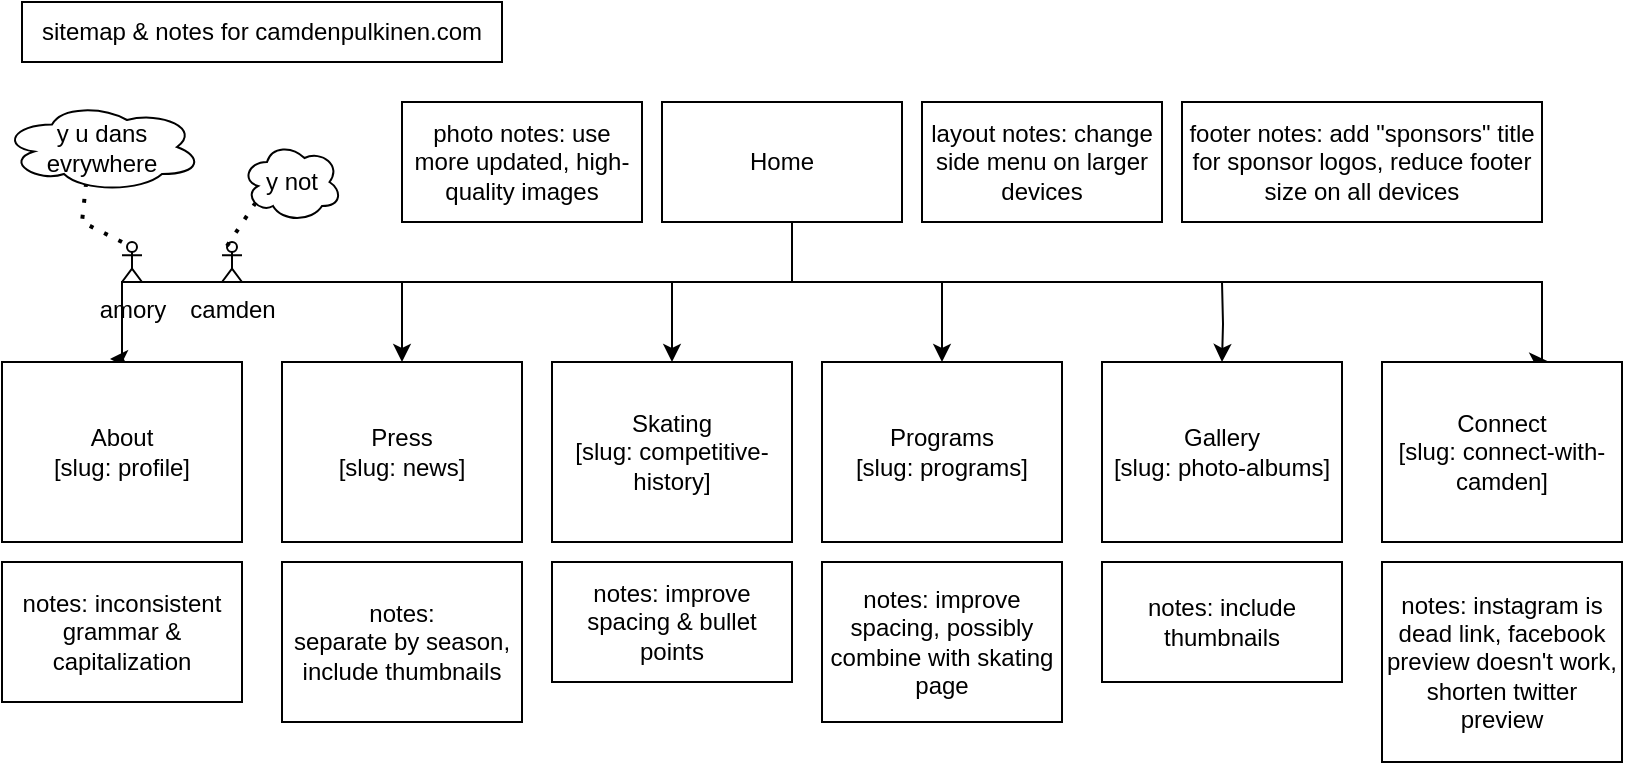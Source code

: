 <mxfile version="22.0.6" type="github">
  <diagram id="dlmkm7Lrp8StFqAz9MM0" name="Page-1">
    <mxGraphModel dx="954" dy="503" grid="1" gridSize="10" guides="1" tooltips="1" connect="1" arrows="1" fold="1" page="1" pageScale="1" pageWidth="850" pageHeight="1100" math="0" shadow="0">
      <root>
        <mxCell id="0" />
        <mxCell id="1" parent="0" />
        <mxCell id="K84p2yq64tC9PGGXPPFx-2" value="" style="edgeStyle=orthogonalEdgeStyle;rounded=0;orthogonalLoop=1;jettySize=auto;html=1;" parent="1" source="K84p2yq64tC9PGGXPPFx-5" target="K84p2yq64tC9PGGXPPFx-9" edge="1">
          <mxGeometry relative="1" as="geometry">
            <Array as="points">
              <mxPoint x="415" y="160" />
              <mxPoint x="355" y="160" />
            </Array>
          </mxGeometry>
        </mxCell>
        <mxCell id="K84p2yq64tC9PGGXPPFx-3" value="" style="edgeStyle=orthogonalEdgeStyle;rounded=0;orthogonalLoop=1;jettySize=auto;html=1;entryX=0.45;entryY=-0.017;entryDx=0;entryDy=0;entryPerimeter=0;" parent="1" source="K84p2yq64tC9PGGXPPFx-5" target="K84p2yq64tC9PGGXPPFx-6" edge="1">
          <mxGeometry relative="1" as="geometry">
            <mxPoint x="255" y="100" as="targetPoint" />
            <Array as="points">
              <mxPoint x="415" y="160" />
              <mxPoint x="80" y="160" />
              <mxPoint x="80" y="199" />
            </Array>
          </mxGeometry>
        </mxCell>
        <mxCell id="K84p2yq64tC9PGGXPPFx-4" style="edgeStyle=orthogonalEdgeStyle;rounded=0;orthogonalLoop=1;jettySize=auto;html=1;entryX=0.689;entryY=-0.005;entryDx=0;entryDy=0;entryPerimeter=0;" parent="1" target="K84p2yq64tC9PGGXPPFx-16" edge="1">
          <mxGeometry relative="1" as="geometry">
            <mxPoint x="675" y="100" as="targetPoint" />
            <mxPoint x="415" y="130" as="sourcePoint" />
            <Array as="points">
              <mxPoint x="415" y="160" />
              <mxPoint x="790" y="160" />
              <mxPoint x="790" y="200" />
            </Array>
          </mxGeometry>
        </mxCell>
        <mxCell id="K84p2yq64tC9PGGXPPFx-5" value="Home" style="rounded=0;whiteSpace=wrap;html=1;strokeColor=default;fillColor=default;" parent="1" vertex="1">
          <mxGeometry x="350" y="70" width="120" height="60" as="geometry" />
        </mxCell>
        <mxCell id="K84p2yq64tC9PGGXPPFx-6" value="About&lt;br&gt;[slug: profile]" style="rounded=0;whiteSpace=wrap;html=1;strokeColor=default;fillColor=default;" parent="1" vertex="1">
          <mxGeometry x="20" y="200" width="120" height="90" as="geometry" />
        </mxCell>
        <mxCell id="K84p2yq64tC9PGGXPPFx-23" value="" style="edgeStyle=orthogonalEdgeStyle;rounded=0;orthogonalLoop=1;jettySize=auto;html=1;entryX=0.5;entryY=0;entryDx=0;entryDy=0;" parent="1" target="K84p2yq64tC9PGGXPPFx-7" edge="1">
          <mxGeometry relative="1" as="geometry">
            <mxPoint x="630" y="160" as="sourcePoint" />
            <mxPoint x="630" y="190" as="targetPoint" />
          </mxGeometry>
        </mxCell>
        <mxCell id="K84p2yq64tC9PGGXPPFx-7" value="Gallery&lt;br&gt;[slug: photo-albums]" style="rounded=0;whiteSpace=wrap;html=1;strokeColor=default;fillColor=default;" parent="1" vertex="1">
          <mxGeometry x="570" y="200" width="120" height="90" as="geometry" />
        </mxCell>
        <mxCell id="K84p2yq64tC9PGGXPPFx-9" value="Skating&lt;br&gt;[slug: competitive-history]" style="rounded=0;whiteSpace=wrap;html=1;strokeColor=default;fillColor=default;" parent="1" vertex="1">
          <mxGeometry x="295" y="200" width="120" height="90" as="geometry" />
        </mxCell>
        <mxCell id="K84p2yq64tC9PGGXPPFx-11" value="Press&lt;br&gt;[slug: news]" style="rounded=0;whiteSpace=wrap;html=1;strokeColor=default;fillColor=default;" parent="1" vertex="1">
          <mxGeometry x="160" y="200" width="120" height="90" as="geometry" />
        </mxCell>
        <mxCell id="K84p2yq64tC9PGGXPPFx-12" value="Programs&lt;br&gt;[slug: programs]" style="rounded=0;whiteSpace=wrap;html=1;strokeColor=default;fillColor=default;" parent="1" vertex="1">
          <mxGeometry x="430" y="200" width="120" height="90" as="geometry" />
        </mxCell>
        <mxCell id="K84p2yq64tC9PGGXPPFx-14" value="" style="endArrow=classic;html=1;rounded=0;entryX=0.5;entryY=0;entryDx=0;entryDy=0;" parent="1" target="K84p2yq64tC9PGGXPPFx-12" edge="1">
          <mxGeometry width="50" height="50" relative="1" as="geometry">
            <mxPoint x="490" y="160" as="sourcePoint" />
            <mxPoint x="550" y="110" as="targetPoint" />
          </mxGeometry>
        </mxCell>
        <mxCell id="K84p2yq64tC9PGGXPPFx-15" value="" style="endArrow=classic;html=1;rounded=0;entryX=0.5;entryY=0;entryDx=0;entryDy=0;" parent="1" target="K84p2yq64tC9PGGXPPFx-11" edge="1">
          <mxGeometry width="50" height="50" relative="1" as="geometry">
            <mxPoint x="220" y="160" as="sourcePoint" />
            <mxPoint x="390" y="200" as="targetPoint" />
          </mxGeometry>
        </mxCell>
        <mxCell id="K84p2yq64tC9PGGXPPFx-16" value="Connect&lt;br&gt;[slug: connect-with-camden]" style="rounded=0;whiteSpace=wrap;html=1;strokeColor=default;fillColor=default;" parent="1" vertex="1">
          <mxGeometry x="710" y="200" width="120" height="90" as="geometry" />
        </mxCell>
        <mxCell id="K84p2yq64tC9PGGXPPFx-29" value="notes:&lt;br&gt;separate by season, include thumbnails" style="rounded=0;whiteSpace=wrap;html=1;" parent="1" vertex="1">
          <mxGeometry x="160" y="300" width="120" height="80" as="geometry" />
        </mxCell>
        <mxCell id="K84p2yq64tC9PGGXPPFx-30" value="notes: inconsistent grammar &amp;amp; capitalization" style="rounded=0;whiteSpace=wrap;html=1;" parent="1" vertex="1">
          <mxGeometry x="20" y="300" width="120" height="70" as="geometry" />
        </mxCell>
        <mxCell id="K84p2yq64tC9PGGXPPFx-31" value="notes: improve spacing &amp;amp; bullet points" style="rounded=0;whiteSpace=wrap;html=1;" parent="1" vertex="1">
          <mxGeometry x="295" y="300" width="120" height="60" as="geometry" />
        </mxCell>
        <mxCell id="K84p2yq64tC9PGGXPPFx-32" value="notes: improve spacing, possibly combine with skating page" style="rounded=0;whiteSpace=wrap;html=1;" parent="1" vertex="1">
          <mxGeometry x="430" y="300" width="120" height="80" as="geometry" />
        </mxCell>
        <mxCell id="K84p2yq64tC9PGGXPPFx-33" value="notes: include thumbnails" style="rounded=0;whiteSpace=wrap;html=1;" parent="1" vertex="1">
          <mxGeometry x="570" y="300" width="120" height="60" as="geometry" />
        </mxCell>
        <mxCell id="K84p2yq64tC9PGGXPPFx-34" value="notes: instagram is dead link, facebook preview doesn&#39;t work, shorten twitter preview" style="rounded=0;whiteSpace=wrap;html=1;" parent="1" vertex="1">
          <mxGeometry x="710" y="300" width="120" height="100" as="geometry" />
        </mxCell>
        <mxCell id="K84p2yq64tC9PGGXPPFx-35" value="layout notes: change side menu on larger devices" style="rounded=0;whiteSpace=wrap;html=1;" parent="1" vertex="1">
          <mxGeometry x="480" y="70" width="120" height="60" as="geometry" />
        </mxCell>
        <mxCell id="K84p2yq64tC9PGGXPPFx-36" value="footer notes: add &quot;sponsors&quot; title for sponsor logos, reduce footer size on all devices" style="rounded=0;whiteSpace=wrap;html=1;" parent="1" vertex="1">
          <mxGeometry x="610" y="70" width="180" height="60" as="geometry" />
        </mxCell>
        <mxCell id="K84p2yq64tC9PGGXPPFx-38" value="sitemap &amp;amp; notes for camdenpulkinen.com" style="rounded=0;whiteSpace=wrap;html=1;" parent="1" vertex="1">
          <mxGeometry x="30" y="20" width="240" height="30" as="geometry" />
        </mxCell>
        <mxCell id="4Izk4fXfbhCZGwz3jUpR-1" value="photo notes: use more updated, high-quality images" style="rounded=0;whiteSpace=wrap;html=1;" parent="1" vertex="1">
          <mxGeometry x="220" y="70" width="120" height="60" as="geometry" />
        </mxCell>
        <mxCell id="83X8QgRCImMZWQw5pQyb-28" value="amory&lt;br&gt;" style="shape=umlActor;verticalLabelPosition=bottom;verticalAlign=top;html=1;outlineConnect=0;" parent="1" vertex="1">
          <mxGeometry x="80" y="140" width="10" height="20" as="geometry" />
        </mxCell>
        <mxCell id="83X8QgRCImMZWQw5pQyb-33" value="camden&lt;br&gt;" style="shape=umlActor;verticalLabelPosition=bottom;verticalAlign=top;html=1;outlineConnect=0;" parent="1" vertex="1">
          <mxGeometry x="130" y="140" width="10" height="20" as="geometry" />
        </mxCell>
        <mxCell id="83X8QgRCImMZWQw5pQyb-34" value="y u dans evrywhere" style="ellipse;shape=cloud;whiteSpace=wrap;html=1;align=center;" parent="1" vertex="1">
          <mxGeometry x="20" y="70" width="100" height="45" as="geometry" />
        </mxCell>
        <mxCell id="83X8QgRCImMZWQw5pQyb-35" value="y not&lt;br&gt;" style="ellipse;shape=cloud;whiteSpace=wrap;html=1;align=center;" parent="1" vertex="1">
          <mxGeometry x="140" y="90" width="50" height="40" as="geometry" />
        </mxCell>
        <mxCell id="83X8QgRCImMZWQw5pQyb-38" value="" style="endArrow=none;dashed=1;html=1;dashPattern=1 3;strokeWidth=2;rounded=0;entryX=0.42;entryY=0.911;entryDx=0;entryDy=0;entryPerimeter=0;" parent="1" target="83X8QgRCImMZWQw5pQyb-34" edge="1">
          <mxGeometry width="50" height="50" relative="1" as="geometry">
            <mxPoint x="80" y="140" as="sourcePoint" />
            <mxPoint x="50" y="120" as="targetPoint" />
            <Array as="points">
              <mxPoint x="60" y="130" />
            </Array>
          </mxGeometry>
        </mxCell>
        <mxCell id="83X8QgRCImMZWQw5pQyb-39" value="" style="endArrow=none;dashed=1;html=1;dashPattern=1 3;strokeWidth=2;rounded=0;exitX=0.25;exitY=0.1;exitDx=0;exitDy=0;exitPerimeter=0;entryX=0.13;entryY=0.77;entryDx=0;entryDy=0;entryPerimeter=0;" parent="1" source="83X8QgRCImMZWQw5pQyb-33" target="83X8QgRCImMZWQw5pQyb-35" edge="1">
          <mxGeometry width="50" height="50" relative="1" as="geometry">
            <mxPoint x="390" y="210" as="sourcePoint" />
            <mxPoint x="400" y="190" as="targetPoint" />
            <Array as="points" />
          </mxGeometry>
        </mxCell>
      </root>
    </mxGraphModel>
  </diagram>
</mxfile>
